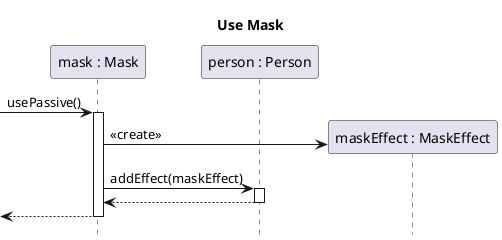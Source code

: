 @startuml item-mask-use

title Use Mask
hide footbox

participant "mask : Mask" as mask
participant "person : Person" as person

[-> mask ++: usePassive()
	create "maskEffect : MaskEffect" as maskEffect
	mask -> maskEffect: <<create>>
	mask -> person ++: addEffect(maskEffect)
	return
return

@enduml
